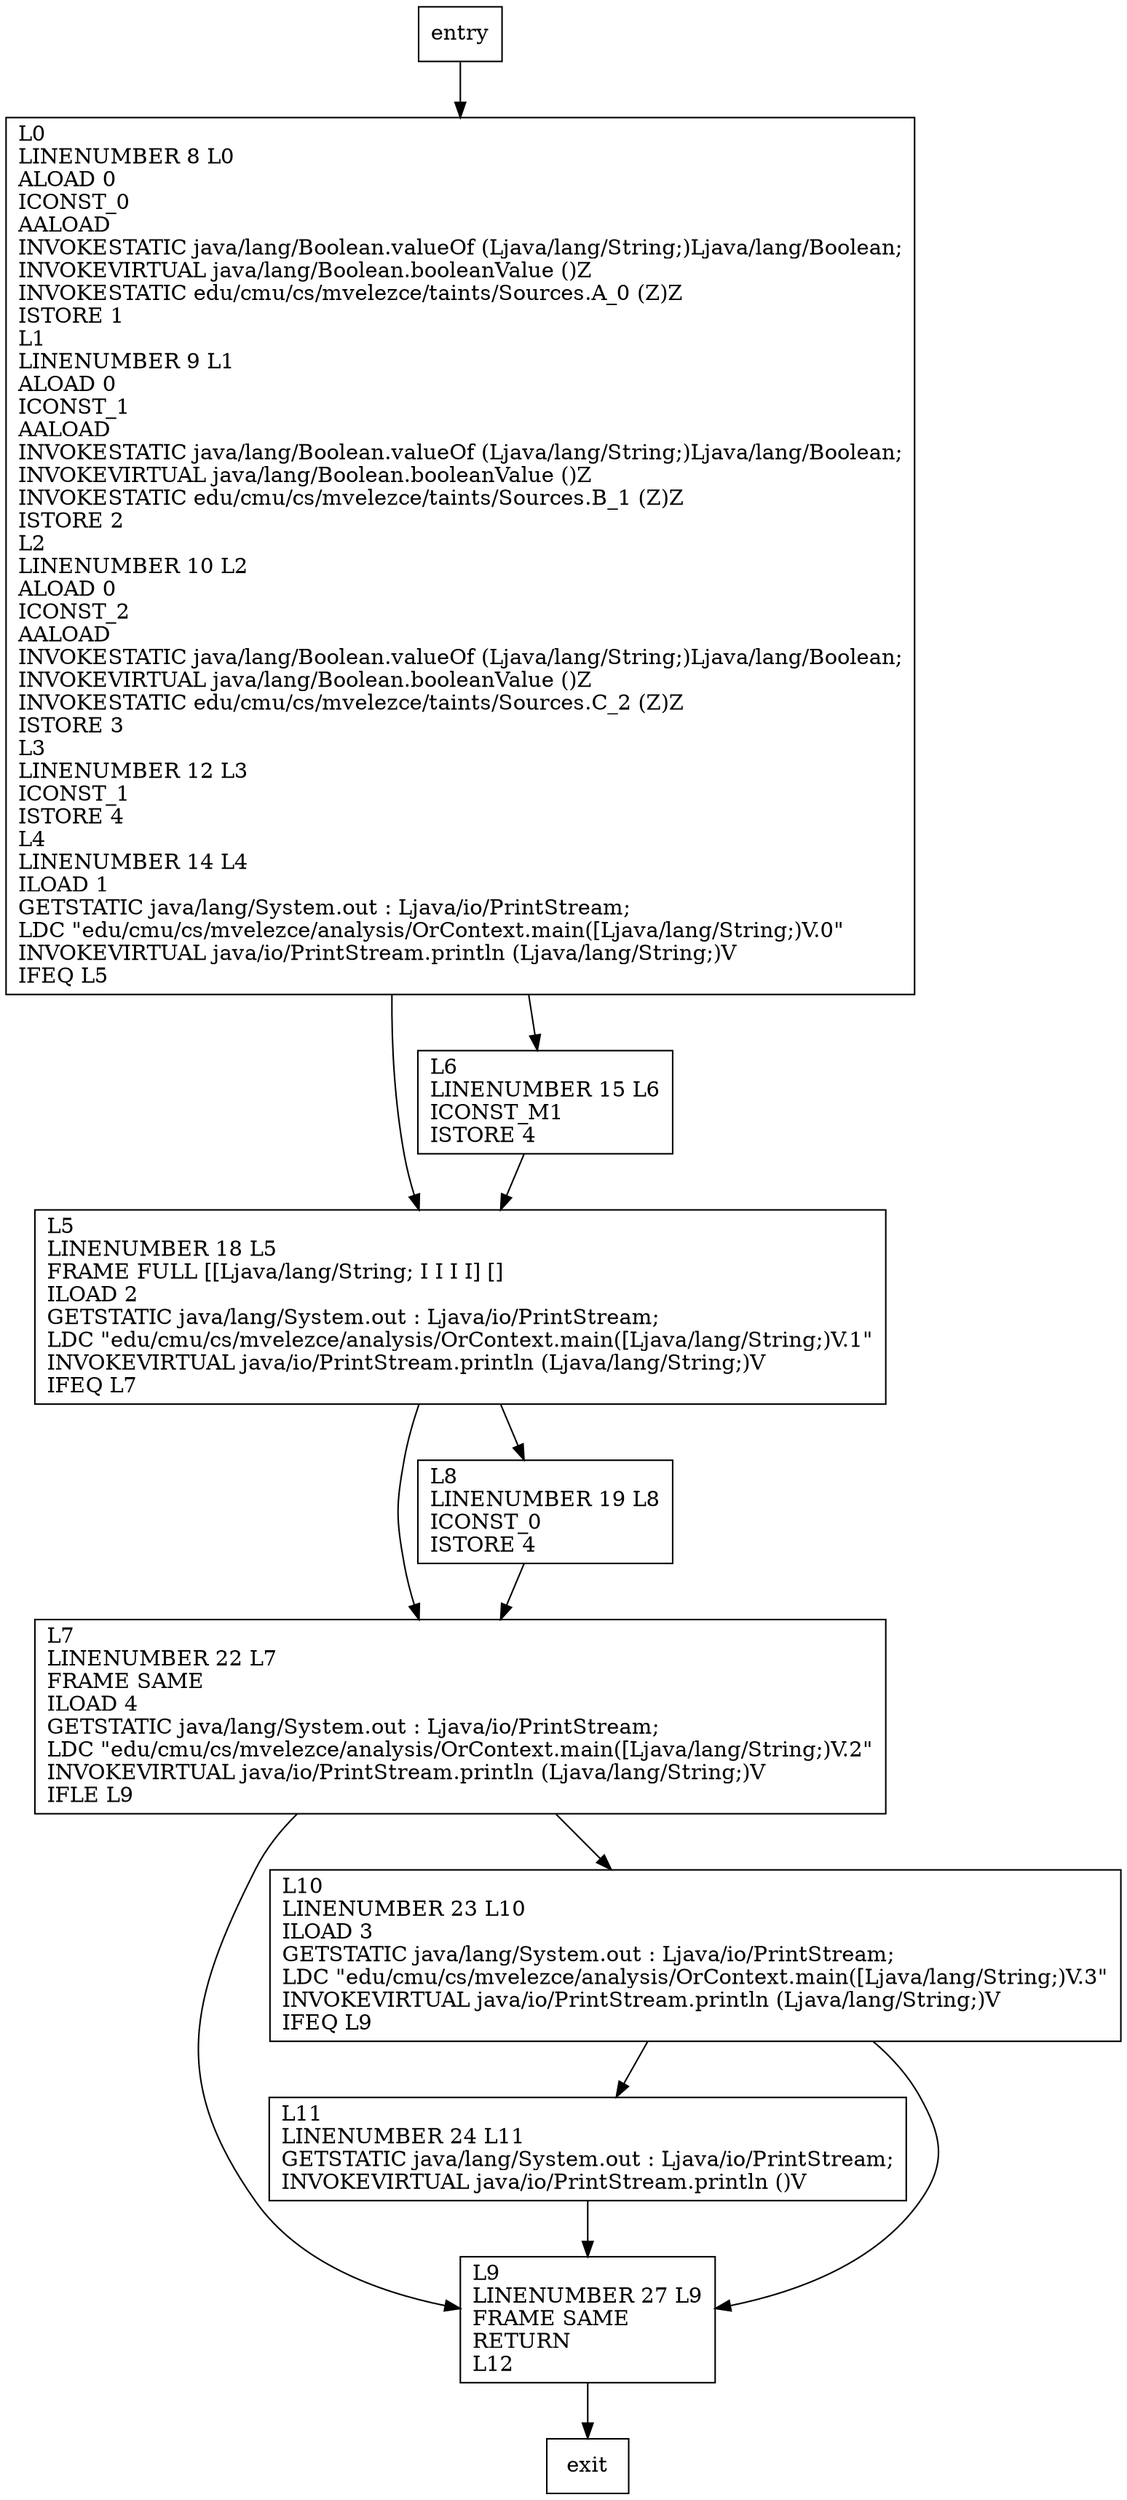 digraph main {
node [shape=record];
2189588 [label="L0\lLINENUMBER 8 L0\lALOAD 0\lICONST_0\lAALOAD\lINVOKESTATIC java/lang/Boolean.valueOf (Ljava/lang/String;)Ljava/lang/Boolean;\lINVOKEVIRTUAL java/lang/Boolean.booleanValue ()Z\lINVOKESTATIC edu/cmu/cs/mvelezce/taints/Sources.A_0 (Z)Z\lISTORE 1\lL1\lLINENUMBER 9 L1\lALOAD 0\lICONST_1\lAALOAD\lINVOKESTATIC java/lang/Boolean.valueOf (Ljava/lang/String;)Ljava/lang/Boolean;\lINVOKEVIRTUAL java/lang/Boolean.booleanValue ()Z\lINVOKESTATIC edu/cmu/cs/mvelezce/taints/Sources.B_1 (Z)Z\lISTORE 2\lL2\lLINENUMBER 10 L2\lALOAD 0\lICONST_2\lAALOAD\lINVOKESTATIC java/lang/Boolean.valueOf (Ljava/lang/String;)Ljava/lang/Boolean;\lINVOKEVIRTUAL java/lang/Boolean.booleanValue ()Z\lINVOKESTATIC edu/cmu/cs/mvelezce/taints/Sources.C_2 (Z)Z\lISTORE 3\lL3\lLINENUMBER 12 L3\lICONST_1\lISTORE 4\lL4\lLINENUMBER 14 L4\lILOAD 1\lGETSTATIC java/lang/System.out : Ljava/io/PrintStream;\lLDC \"edu/cmu/cs/mvelezce/analysis/OrContext.main([Ljava/lang/String;)V.0\"\lINVOKEVIRTUAL java/io/PrintStream.println (Ljava/lang/String;)V\lIFEQ L5\l"];
1638864144 [label="L11\lLINENUMBER 24 L11\lGETSTATIC java/lang/System.out : Ljava/io/PrintStream;\lINVOKEVIRTUAL java/io/PrintStream.println ()V\l"];
783141366 [label="L9\lLINENUMBER 27 L9\lFRAME SAME\lRETURN\lL12\l"];
688113407 [label="L10\lLINENUMBER 23 L10\lILOAD 3\lGETSTATIC java/lang/System.out : Ljava/io/PrintStream;\lLDC \"edu/cmu/cs/mvelezce/analysis/OrContext.main([Ljava/lang/String;)V.3\"\lINVOKEVIRTUAL java/io/PrintStream.println (Ljava/lang/String;)V\lIFEQ L9\l"];
1805845895 [label="L5\lLINENUMBER 18 L5\lFRAME FULL [[Ljava/lang/String; I I I I] []\lILOAD 2\lGETSTATIC java/lang/System.out : Ljava/io/PrintStream;\lLDC \"edu/cmu/cs/mvelezce/analysis/OrContext.main([Ljava/lang/String;)V.1\"\lINVOKEVIRTUAL java/io/PrintStream.println (Ljava/lang/String;)V\lIFEQ L7\l"];
896945135 [label="L6\lLINENUMBER 15 L6\lICONST_M1\lISTORE 4\l"];
1446238973 [label="L7\lLINENUMBER 22 L7\lFRAME SAME\lILOAD 4\lGETSTATIC java/lang/System.out : Ljava/io/PrintStream;\lLDC \"edu/cmu/cs/mvelezce/analysis/OrContext.main([Ljava/lang/String;)V.2\"\lINVOKEVIRTUAL java/io/PrintStream.println (Ljava/lang/String;)V\lIFLE L9\l"];
1565614310 [label="L8\lLINENUMBER 19 L8\lICONST_0\lISTORE 4\l"];
entry;
exit;
entry -> 2189588;
2189588 -> 1805845895;
2189588 -> 896945135;
1638864144 -> 783141366;
783141366 -> exit;
688113407 -> 1638864144;
688113407 -> 783141366;
1805845895 -> 1446238973;
1805845895 -> 1565614310;
896945135 -> 1805845895;
1446238973 -> 783141366;
1446238973 -> 688113407;
1565614310 -> 1446238973;
}
